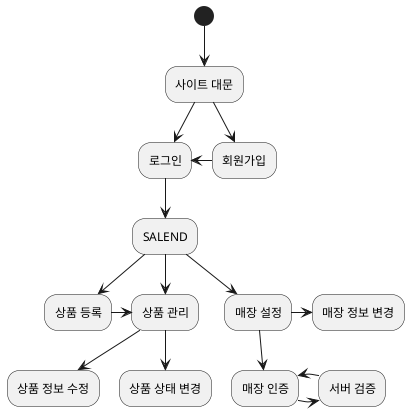 @startuml

(*) --> "사이트 대문"
--> "회원가입"
-l-> "로그인"
"사이트 대문" --> "로그인"
"로그인"  --> "SALEND"

"SALEND" --> "상품 등록"
"SALEND" --> "상품 관리"
"SALEND" --> "매장 설정"

"상품 등록" -r-> "상품 관리"

"상품 관리" --> "상품 정보 수정"
"상품 관리" --> "상품 상태 변경"

"매장 설정" -r-> "매장 정보 변경"
"매장 설정" --> "매장 인증"
-r-> "서버 검증"
"서버 검증" -l-> "매장 인증"

@enduml